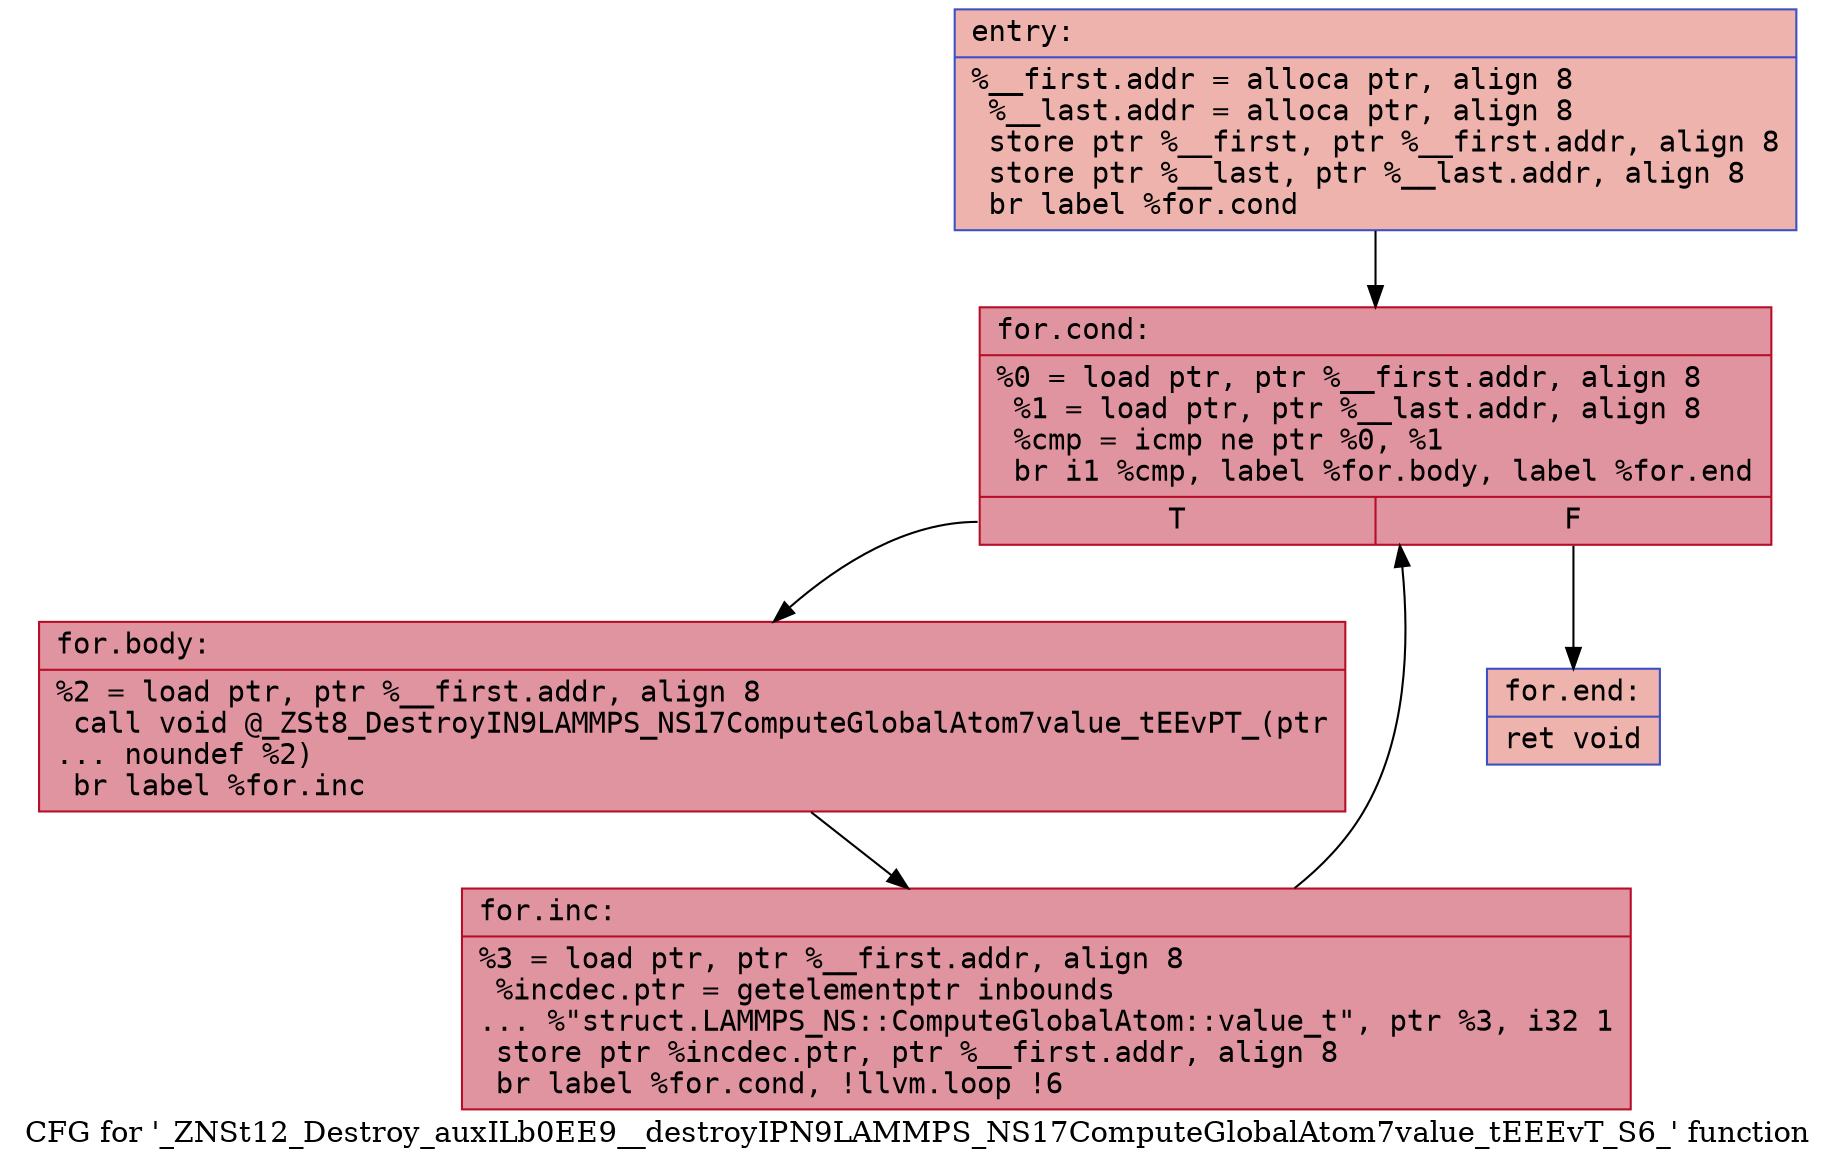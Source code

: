 digraph "CFG for '_ZNSt12_Destroy_auxILb0EE9__destroyIPN9LAMMPS_NS17ComputeGlobalAtom7value_tEEEvT_S6_' function" {
	label="CFG for '_ZNSt12_Destroy_auxILb0EE9__destroyIPN9LAMMPS_NS17ComputeGlobalAtom7value_tEEEvT_S6_' function";

	Node0x56131ebe5b70 [shape=record,color="#3d50c3ff", style=filled, fillcolor="#d6524470" fontname="Courier",label="{entry:\l|  %__first.addr = alloca ptr, align 8\l  %__last.addr = alloca ptr, align 8\l  store ptr %__first, ptr %__first.addr, align 8\l  store ptr %__last, ptr %__last.addr, align 8\l  br label %for.cond\l}"];
	Node0x56131ebe5b70 -> Node0x56131ebe5de0[tooltip="entry -> for.cond\nProbability 100.00%" ];
	Node0x56131ebe5de0 [shape=record,color="#b70d28ff", style=filled, fillcolor="#b70d2870" fontname="Courier",label="{for.cond:\l|  %0 = load ptr, ptr %__first.addr, align 8\l  %1 = load ptr, ptr %__last.addr, align 8\l  %cmp = icmp ne ptr %0, %1\l  br i1 %cmp, label %for.body, label %for.end\l|{<s0>T|<s1>F}}"];
	Node0x56131ebe5de0:s0 -> Node0x56131ebe6060[tooltip="for.cond -> for.body\nProbability 96.88%" ];
	Node0x56131ebe5de0:s1 -> Node0x56131ebe60e0[tooltip="for.cond -> for.end\nProbability 3.12%" ];
	Node0x56131ebe6060 [shape=record,color="#b70d28ff", style=filled, fillcolor="#b70d2870" fontname="Courier",label="{for.body:\l|  %2 = load ptr, ptr %__first.addr, align 8\l  call void @_ZSt8_DestroyIN9LAMMPS_NS17ComputeGlobalAtom7value_tEEvPT_(ptr\l... noundef %2)\l  br label %for.inc\l}"];
	Node0x56131ebe6060 -> Node0x56131ebe6280[tooltip="for.body -> for.inc\nProbability 100.00%" ];
	Node0x56131ebe6280 [shape=record,color="#b70d28ff", style=filled, fillcolor="#b70d2870" fontname="Courier",label="{for.inc:\l|  %3 = load ptr, ptr %__first.addr, align 8\l  %incdec.ptr = getelementptr inbounds\l... %\"struct.LAMMPS_NS::ComputeGlobalAtom::value_t\", ptr %3, i32 1\l  store ptr %incdec.ptr, ptr %__first.addr, align 8\l  br label %for.cond, !llvm.loop !6\l}"];
	Node0x56131ebe6280 -> Node0x56131ebe5de0[tooltip="for.inc -> for.cond\nProbability 100.00%" ];
	Node0x56131ebe60e0 [shape=record,color="#3d50c3ff", style=filled, fillcolor="#d6524470" fontname="Courier",label="{for.end:\l|  ret void\l}"];
}
